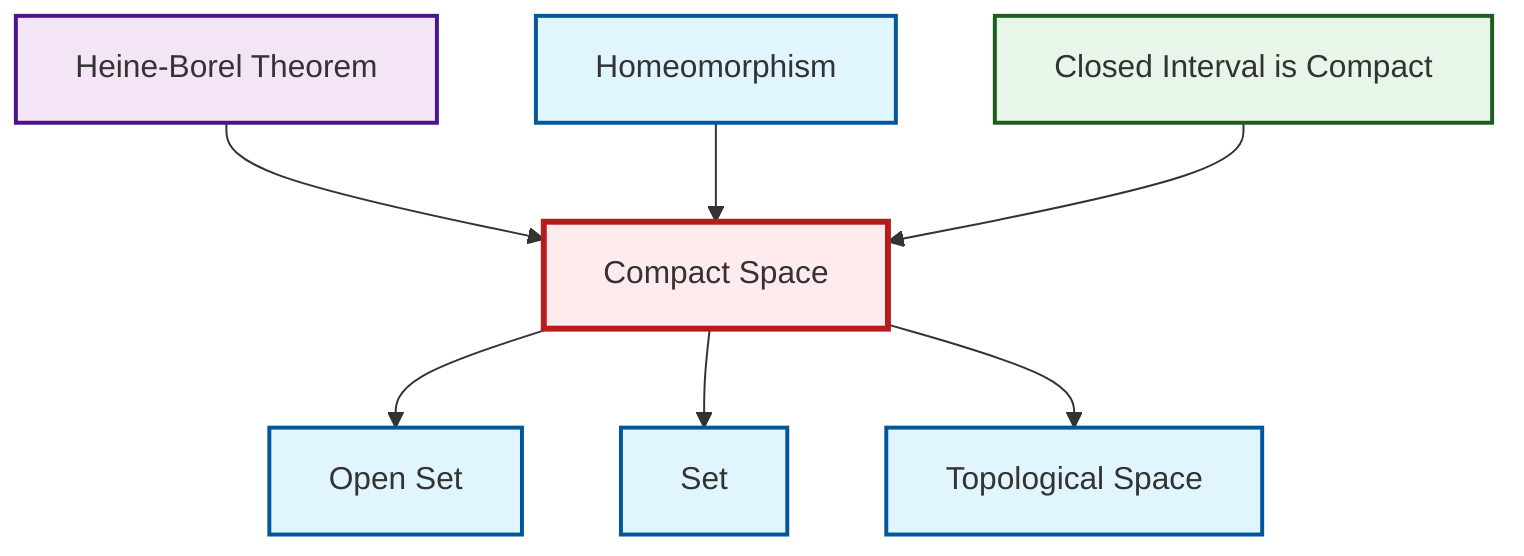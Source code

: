 graph TD
    classDef definition fill:#e1f5fe,stroke:#01579b,stroke-width:2px
    classDef theorem fill:#f3e5f5,stroke:#4a148c,stroke-width:2px
    classDef axiom fill:#fff3e0,stroke:#e65100,stroke-width:2px
    classDef example fill:#e8f5e9,stroke:#1b5e20,stroke-width:2px
    classDef current fill:#ffebee,stroke:#b71c1c,stroke-width:3px
    def-compact["Compact Space"]:::definition
    def-homeomorphism["Homeomorphism"]:::definition
    def-open-set["Open Set"]:::definition
    ex-closed-interval-compact["Closed Interval is Compact"]:::example
    def-set["Set"]:::definition
    def-topological-space["Topological Space"]:::definition
    thm-heine-borel["Heine-Borel Theorem"]:::theorem
    def-compact --> def-open-set
    thm-heine-borel --> def-compact
    def-compact --> def-set
    def-homeomorphism --> def-compact
    def-compact --> def-topological-space
    ex-closed-interval-compact --> def-compact
    class def-compact current